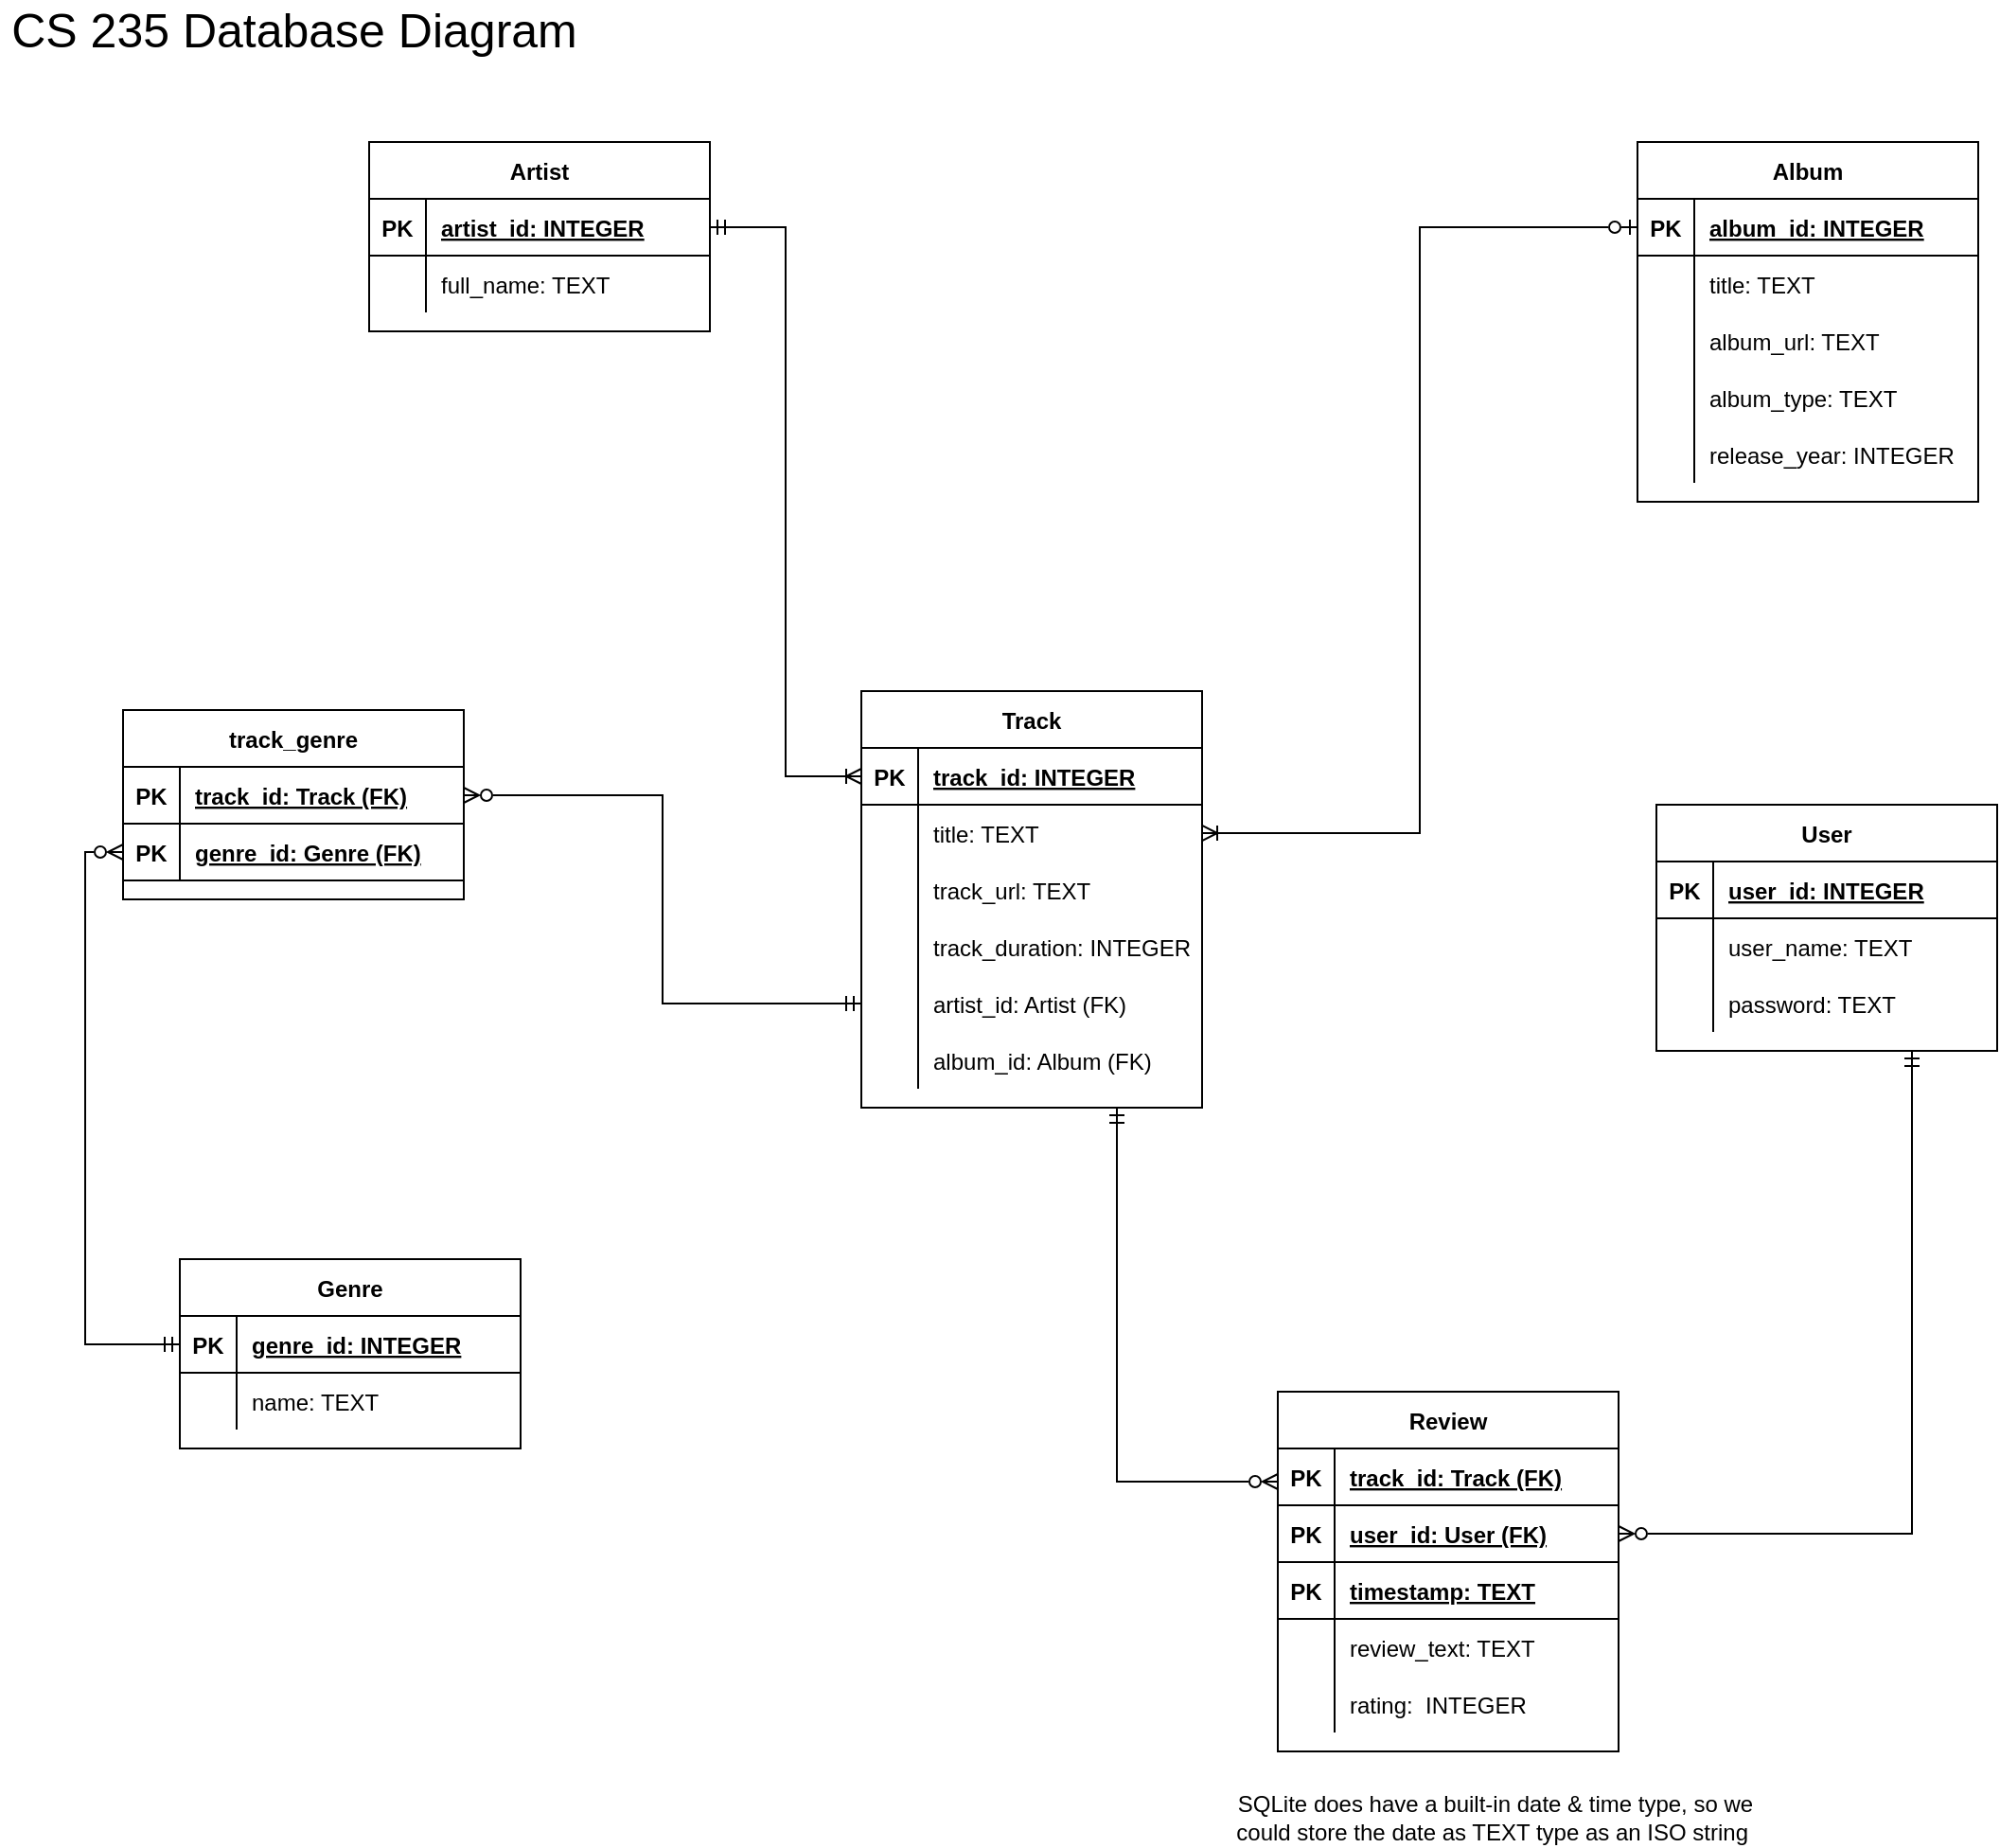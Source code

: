 <mxfile version="16.5.1" type="device"><diagram id="R2lEEEUBdFMjLlhIrx00" name="Page-1"><mxGraphModel dx="1483" dy="984" grid="1" gridSize="10" guides="1" tooltips="1" connect="1" arrows="1" fold="1" page="1" pageScale="1" pageWidth="2339" pageHeight="3300" math="0" shadow="0" extFonts="Permanent Marker^https://fonts.googleapis.com/css?family=Permanent+Marker"><root><mxCell id="0"/><mxCell id="1" parent="0"/><mxCell id="VAz7jfO57gRMBnSfNRRe-1" value="Artist" style="shape=table;startSize=30;container=1;collapsible=1;childLayout=tableLayout;fixedRows=1;rowLines=0;fontStyle=1;align=center;resizeLast=1;" vertex="1" parent="1"><mxGeometry x="980" y="330" width="180" height="100" as="geometry"/></mxCell><mxCell id="VAz7jfO57gRMBnSfNRRe-2" value="" style="shape=tableRow;horizontal=0;startSize=0;swimlaneHead=0;swimlaneBody=0;fillColor=none;collapsible=0;dropTarget=0;points=[[0,0.5],[1,0.5]];portConstraint=eastwest;top=0;left=0;right=0;bottom=1;" vertex="1" parent="VAz7jfO57gRMBnSfNRRe-1"><mxGeometry y="30" width="180" height="30" as="geometry"/></mxCell><mxCell id="VAz7jfO57gRMBnSfNRRe-3" value="PK" style="shape=partialRectangle;connectable=0;fillColor=none;top=0;left=0;bottom=0;right=0;fontStyle=1;overflow=hidden;" vertex="1" parent="VAz7jfO57gRMBnSfNRRe-2"><mxGeometry width="30" height="30" as="geometry"><mxRectangle width="30" height="30" as="alternateBounds"/></mxGeometry></mxCell><mxCell id="VAz7jfO57gRMBnSfNRRe-4" value="artist_id: INTEGER" style="shape=partialRectangle;connectable=0;fillColor=none;top=0;left=0;bottom=0;right=0;align=left;spacingLeft=6;fontStyle=5;overflow=hidden;" vertex="1" parent="VAz7jfO57gRMBnSfNRRe-2"><mxGeometry x="30" width="150" height="30" as="geometry"><mxRectangle width="150" height="30" as="alternateBounds"/></mxGeometry></mxCell><mxCell id="VAz7jfO57gRMBnSfNRRe-5" value="" style="shape=tableRow;horizontal=0;startSize=0;swimlaneHead=0;swimlaneBody=0;fillColor=none;collapsible=0;dropTarget=0;points=[[0,0.5],[1,0.5]];portConstraint=eastwest;top=0;left=0;right=0;bottom=0;" vertex="1" parent="VAz7jfO57gRMBnSfNRRe-1"><mxGeometry y="60" width="180" height="30" as="geometry"/></mxCell><mxCell id="VAz7jfO57gRMBnSfNRRe-6" value="" style="shape=partialRectangle;connectable=0;fillColor=none;top=0;left=0;bottom=0;right=0;editable=1;overflow=hidden;" vertex="1" parent="VAz7jfO57gRMBnSfNRRe-5"><mxGeometry width="30" height="30" as="geometry"><mxRectangle width="30" height="30" as="alternateBounds"/></mxGeometry></mxCell><mxCell id="VAz7jfO57gRMBnSfNRRe-7" value="full_name: TEXT" style="shape=partialRectangle;connectable=0;fillColor=none;top=0;left=0;bottom=0;right=0;align=left;spacingLeft=6;overflow=hidden;" vertex="1" parent="VAz7jfO57gRMBnSfNRRe-5"><mxGeometry x="30" width="150" height="30" as="geometry"><mxRectangle width="150" height="30" as="alternateBounds"/></mxGeometry></mxCell><mxCell id="VAz7jfO57gRMBnSfNRRe-14" value="Album" style="shape=table;startSize=30;container=1;collapsible=1;childLayout=tableLayout;fixedRows=1;rowLines=0;fontStyle=1;align=center;resizeLast=1;" vertex="1" parent="1"><mxGeometry x="1650" y="330" width="180" height="190" as="geometry"/></mxCell><mxCell id="VAz7jfO57gRMBnSfNRRe-15" value="" style="shape=tableRow;horizontal=0;startSize=0;swimlaneHead=0;swimlaneBody=0;fillColor=none;collapsible=0;dropTarget=0;points=[[0,0.5],[1,0.5]];portConstraint=eastwest;top=0;left=0;right=0;bottom=1;" vertex="1" parent="VAz7jfO57gRMBnSfNRRe-14"><mxGeometry y="30" width="180" height="30" as="geometry"/></mxCell><mxCell id="VAz7jfO57gRMBnSfNRRe-16" value="PK" style="shape=partialRectangle;connectable=0;fillColor=none;top=0;left=0;bottom=0;right=0;fontStyle=1;overflow=hidden;" vertex="1" parent="VAz7jfO57gRMBnSfNRRe-15"><mxGeometry width="30" height="30" as="geometry"><mxRectangle width="30" height="30" as="alternateBounds"/></mxGeometry></mxCell><mxCell id="VAz7jfO57gRMBnSfNRRe-17" value="album_id: INTEGER" style="shape=partialRectangle;connectable=0;fillColor=none;top=0;left=0;bottom=0;right=0;align=left;spacingLeft=6;fontStyle=5;overflow=hidden;" vertex="1" parent="VAz7jfO57gRMBnSfNRRe-15"><mxGeometry x="30" width="150" height="30" as="geometry"><mxRectangle width="150" height="30" as="alternateBounds"/></mxGeometry></mxCell><mxCell id="VAz7jfO57gRMBnSfNRRe-18" value="" style="shape=tableRow;horizontal=0;startSize=0;swimlaneHead=0;swimlaneBody=0;fillColor=none;collapsible=0;dropTarget=0;points=[[0,0.5],[1,0.5]];portConstraint=eastwest;top=0;left=0;right=0;bottom=0;" vertex="1" parent="VAz7jfO57gRMBnSfNRRe-14"><mxGeometry y="60" width="180" height="30" as="geometry"/></mxCell><mxCell id="VAz7jfO57gRMBnSfNRRe-19" value="" style="shape=partialRectangle;connectable=0;fillColor=none;top=0;left=0;bottom=0;right=0;editable=1;overflow=hidden;" vertex="1" parent="VAz7jfO57gRMBnSfNRRe-18"><mxGeometry width="30" height="30" as="geometry"><mxRectangle width="30" height="30" as="alternateBounds"/></mxGeometry></mxCell><mxCell id="VAz7jfO57gRMBnSfNRRe-20" value="title: TEXT" style="shape=partialRectangle;connectable=0;fillColor=none;top=0;left=0;bottom=0;right=0;align=left;spacingLeft=6;overflow=hidden;" vertex="1" parent="VAz7jfO57gRMBnSfNRRe-18"><mxGeometry x="30" width="150" height="30" as="geometry"><mxRectangle width="150" height="30" as="alternateBounds"/></mxGeometry></mxCell><mxCell id="VAz7jfO57gRMBnSfNRRe-21" value="" style="shape=tableRow;horizontal=0;startSize=0;swimlaneHead=0;swimlaneBody=0;fillColor=none;collapsible=0;dropTarget=0;points=[[0,0.5],[1,0.5]];portConstraint=eastwest;top=0;left=0;right=0;bottom=0;" vertex="1" parent="VAz7jfO57gRMBnSfNRRe-14"><mxGeometry y="90" width="180" height="30" as="geometry"/></mxCell><mxCell id="VAz7jfO57gRMBnSfNRRe-22" value="" style="shape=partialRectangle;connectable=0;fillColor=none;top=0;left=0;bottom=0;right=0;editable=1;overflow=hidden;" vertex="1" parent="VAz7jfO57gRMBnSfNRRe-21"><mxGeometry width="30" height="30" as="geometry"><mxRectangle width="30" height="30" as="alternateBounds"/></mxGeometry></mxCell><mxCell id="VAz7jfO57gRMBnSfNRRe-23" value="album_url: TEXT" style="shape=partialRectangle;connectable=0;fillColor=none;top=0;left=0;bottom=0;right=0;align=left;spacingLeft=6;overflow=hidden;" vertex="1" parent="VAz7jfO57gRMBnSfNRRe-21"><mxGeometry x="30" width="150" height="30" as="geometry"><mxRectangle width="150" height="30" as="alternateBounds"/></mxGeometry></mxCell><mxCell id="VAz7jfO57gRMBnSfNRRe-24" value="" style="shape=tableRow;horizontal=0;startSize=0;swimlaneHead=0;swimlaneBody=0;fillColor=none;collapsible=0;dropTarget=0;points=[[0,0.5],[1,0.5]];portConstraint=eastwest;top=0;left=0;right=0;bottom=0;" vertex="1" parent="VAz7jfO57gRMBnSfNRRe-14"><mxGeometry y="120" width="180" height="30" as="geometry"/></mxCell><mxCell id="VAz7jfO57gRMBnSfNRRe-25" value="" style="shape=partialRectangle;connectable=0;fillColor=none;top=0;left=0;bottom=0;right=0;editable=1;overflow=hidden;" vertex="1" parent="VAz7jfO57gRMBnSfNRRe-24"><mxGeometry width="30" height="30" as="geometry"><mxRectangle width="30" height="30" as="alternateBounds"/></mxGeometry></mxCell><mxCell id="VAz7jfO57gRMBnSfNRRe-26" value="album_type: TEXT" style="shape=partialRectangle;connectable=0;fillColor=none;top=0;left=0;bottom=0;right=0;align=left;spacingLeft=6;overflow=hidden;" vertex="1" parent="VAz7jfO57gRMBnSfNRRe-24"><mxGeometry x="30" width="150" height="30" as="geometry"><mxRectangle width="150" height="30" as="alternateBounds"/></mxGeometry></mxCell><mxCell id="VAz7jfO57gRMBnSfNRRe-27" value="" style="shape=tableRow;horizontal=0;startSize=0;swimlaneHead=0;swimlaneBody=0;fillColor=none;collapsible=0;dropTarget=0;points=[[0,0.5],[1,0.5]];portConstraint=eastwest;top=0;left=0;right=0;bottom=0;" vertex="1" parent="VAz7jfO57gRMBnSfNRRe-14"><mxGeometry y="150" width="180" height="30" as="geometry"/></mxCell><mxCell id="VAz7jfO57gRMBnSfNRRe-28" value="" style="shape=partialRectangle;connectable=0;fillColor=none;top=0;left=0;bottom=0;right=0;editable=1;overflow=hidden;" vertex="1" parent="VAz7jfO57gRMBnSfNRRe-27"><mxGeometry width="30" height="30" as="geometry"><mxRectangle width="30" height="30" as="alternateBounds"/></mxGeometry></mxCell><mxCell id="VAz7jfO57gRMBnSfNRRe-29" value="release_year: INTEGER" style="shape=partialRectangle;connectable=0;fillColor=none;top=0;left=0;bottom=0;right=0;align=left;spacingLeft=6;overflow=hidden;" vertex="1" parent="VAz7jfO57gRMBnSfNRRe-27"><mxGeometry x="30" width="150" height="30" as="geometry"><mxRectangle width="150" height="30" as="alternateBounds"/></mxGeometry></mxCell><mxCell id="VAz7jfO57gRMBnSfNRRe-30" value="Track" style="shape=table;startSize=30;container=1;collapsible=1;childLayout=tableLayout;fixedRows=1;rowLines=0;fontStyle=1;align=center;resizeLast=1;" vertex="1" parent="1"><mxGeometry x="1240" y="620" width="180" height="220" as="geometry"/></mxCell><mxCell id="VAz7jfO57gRMBnSfNRRe-31" value="" style="shape=tableRow;horizontal=0;startSize=0;swimlaneHead=0;swimlaneBody=0;fillColor=none;collapsible=0;dropTarget=0;points=[[0,0.5],[1,0.5]];portConstraint=eastwest;top=0;left=0;right=0;bottom=1;" vertex="1" parent="VAz7jfO57gRMBnSfNRRe-30"><mxGeometry y="30" width="180" height="30" as="geometry"/></mxCell><mxCell id="VAz7jfO57gRMBnSfNRRe-32" value="PK" style="shape=partialRectangle;connectable=0;fillColor=none;top=0;left=0;bottom=0;right=0;fontStyle=1;overflow=hidden;" vertex="1" parent="VAz7jfO57gRMBnSfNRRe-31"><mxGeometry width="30" height="30" as="geometry"><mxRectangle width="30" height="30" as="alternateBounds"/></mxGeometry></mxCell><mxCell id="VAz7jfO57gRMBnSfNRRe-33" value="track_id: INTEGER" style="shape=partialRectangle;connectable=0;fillColor=none;top=0;left=0;bottom=0;right=0;align=left;spacingLeft=6;fontStyle=5;overflow=hidden;" vertex="1" parent="VAz7jfO57gRMBnSfNRRe-31"><mxGeometry x="30" width="150" height="30" as="geometry"><mxRectangle width="150" height="30" as="alternateBounds"/></mxGeometry></mxCell><mxCell id="VAz7jfO57gRMBnSfNRRe-34" value="" style="shape=tableRow;horizontal=0;startSize=0;swimlaneHead=0;swimlaneBody=0;fillColor=none;collapsible=0;dropTarget=0;points=[[0,0.5],[1,0.5]];portConstraint=eastwest;top=0;left=0;right=0;bottom=0;" vertex="1" parent="VAz7jfO57gRMBnSfNRRe-30"><mxGeometry y="60" width="180" height="30" as="geometry"/></mxCell><mxCell id="VAz7jfO57gRMBnSfNRRe-35" value="" style="shape=partialRectangle;connectable=0;fillColor=none;top=0;left=0;bottom=0;right=0;editable=1;overflow=hidden;" vertex="1" parent="VAz7jfO57gRMBnSfNRRe-34"><mxGeometry width="30" height="30" as="geometry"><mxRectangle width="30" height="30" as="alternateBounds"/></mxGeometry></mxCell><mxCell id="VAz7jfO57gRMBnSfNRRe-36" value="title: TEXT" style="shape=partialRectangle;connectable=0;fillColor=none;top=0;left=0;bottom=0;right=0;align=left;spacingLeft=6;overflow=hidden;" vertex="1" parent="VAz7jfO57gRMBnSfNRRe-34"><mxGeometry x="30" width="150" height="30" as="geometry"><mxRectangle width="150" height="30" as="alternateBounds"/></mxGeometry></mxCell><mxCell id="VAz7jfO57gRMBnSfNRRe-37" value="" style="shape=tableRow;horizontal=0;startSize=0;swimlaneHead=0;swimlaneBody=0;fillColor=none;collapsible=0;dropTarget=0;points=[[0,0.5],[1,0.5]];portConstraint=eastwest;top=0;left=0;right=0;bottom=0;" vertex="1" parent="VAz7jfO57gRMBnSfNRRe-30"><mxGeometry y="90" width="180" height="30" as="geometry"/></mxCell><mxCell id="VAz7jfO57gRMBnSfNRRe-38" value="" style="shape=partialRectangle;connectable=0;fillColor=none;top=0;left=0;bottom=0;right=0;editable=1;overflow=hidden;" vertex="1" parent="VAz7jfO57gRMBnSfNRRe-37"><mxGeometry width="30" height="30" as="geometry"><mxRectangle width="30" height="30" as="alternateBounds"/></mxGeometry></mxCell><mxCell id="VAz7jfO57gRMBnSfNRRe-39" value="track_url: TEXT" style="shape=partialRectangle;connectable=0;fillColor=none;top=0;left=0;bottom=0;right=0;align=left;spacingLeft=6;overflow=hidden;" vertex="1" parent="VAz7jfO57gRMBnSfNRRe-37"><mxGeometry x="30" width="150" height="30" as="geometry"><mxRectangle width="150" height="30" as="alternateBounds"/></mxGeometry></mxCell><mxCell id="VAz7jfO57gRMBnSfNRRe-98" value="" style="shape=tableRow;horizontal=0;startSize=0;swimlaneHead=0;swimlaneBody=0;fillColor=none;collapsible=0;dropTarget=0;points=[[0,0.5],[1,0.5]];portConstraint=eastwest;top=0;left=0;right=0;bottom=0;" vertex="1" parent="VAz7jfO57gRMBnSfNRRe-30"><mxGeometry y="120" width="180" height="30" as="geometry"/></mxCell><mxCell id="VAz7jfO57gRMBnSfNRRe-99" value="" style="shape=partialRectangle;connectable=0;fillColor=none;top=0;left=0;bottom=0;right=0;editable=1;overflow=hidden;" vertex="1" parent="VAz7jfO57gRMBnSfNRRe-98"><mxGeometry width="30" height="30" as="geometry"><mxRectangle width="30" height="30" as="alternateBounds"/></mxGeometry></mxCell><mxCell id="VAz7jfO57gRMBnSfNRRe-100" value="track_duration: INTEGER" style="shape=partialRectangle;connectable=0;fillColor=none;top=0;left=0;bottom=0;right=0;align=left;spacingLeft=6;overflow=hidden;" vertex="1" parent="VAz7jfO57gRMBnSfNRRe-98"><mxGeometry x="30" width="150" height="30" as="geometry"><mxRectangle width="150" height="30" as="alternateBounds"/></mxGeometry></mxCell><mxCell id="VAz7jfO57gRMBnSfNRRe-91" value="" style="shape=tableRow;horizontal=0;startSize=0;swimlaneHead=0;swimlaneBody=0;fillColor=none;collapsible=0;dropTarget=0;points=[[0,0.5],[1,0.5]];portConstraint=eastwest;top=0;left=0;right=0;bottom=0;" vertex="1" parent="VAz7jfO57gRMBnSfNRRe-30"><mxGeometry y="150" width="180" height="30" as="geometry"/></mxCell><mxCell id="VAz7jfO57gRMBnSfNRRe-92" value="" style="shape=partialRectangle;connectable=0;fillColor=none;top=0;left=0;bottom=0;right=0;editable=1;overflow=hidden;" vertex="1" parent="VAz7jfO57gRMBnSfNRRe-91"><mxGeometry width="30" height="30" as="geometry"><mxRectangle width="30" height="30" as="alternateBounds"/></mxGeometry></mxCell><mxCell id="VAz7jfO57gRMBnSfNRRe-93" value="artist_id: Artist (FK)" style="shape=partialRectangle;connectable=0;fillColor=none;top=0;left=0;bottom=0;right=0;align=left;spacingLeft=6;overflow=hidden;" vertex="1" parent="VAz7jfO57gRMBnSfNRRe-91"><mxGeometry x="30" width="150" height="30" as="geometry"><mxRectangle width="150" height="30" as="alternateBounds"/></mxGeometry></mxCell><mxCell id="VAz7jfO57gRMBnSfNRRe-94" value="" style="shape=tableRow;horizontal=0;startSize=0;swimlaneHead=0;swimlaneBody=0;fillColor=none;collapsible=0;dropTarget=0;points=[[0,0.5],[1,0.5]];portConstraint=eastwest;top=0;left=0;right=0;bottom=0;" vertex="1" parent="VAz7jfO57gRMBnSfNRRe-30"><mxGeometry y="180" width="180" height="30" as="geometry"/></mxCell><mxCell id="VAz7jfO57gRMBnSfNRRe-95" value="" style="shape=partialRectangle;connectable=0;fillColor=none;top=0;left=0;bottom=0;right=0;editable=1;overflow=hidden;" vertex="1" parent="VAz7jfO57gRMBnSfNRRe-94"><mxGeometry width="30" height="30" as="geometry"><mxRectangle width="30" height="30" as="alternateBounds"/></mxGeometry></mxCell><mxCell id="VAz7jfO57gRMBnSfNRRe-96" value="album_id: Album (FK)" style="shape=partialRectangle;connectable=0;fillColor=none;top=0;left=0;bottom=0;right=0;align=left;spacingLeft=6;overflow=hidden;" vertex="1" parent="VAz7jfO57gRMBnSfNRRe-94"><mxGeometry x="30" width="150" height="30" as="geometry"><mxRectangle width="150" height="30" as="alternateBounds"/></mxGeometry></mxCell><mxCell id="VAz7jfO57gRMBnSfNRRe-45" value="User" style="shape=table;startSize=30;container=1;collapsible=1;childLayout=tableLayout;fixedRows=1;rowLines=0;fontStyle=1;align=center;resizeLast=1;" vertex="1" parent="1"><mxGeometry x="1660" y="680" width="180" height="130" as="geometry"/></mxCell><mxCell id="VAz7jfO57gRMBnSfNRRe-46" value="" style="shape=tableRow;horizontal=0;startSize=0;swimlaneHead=0;swimlaneBody=0;fillColor=none;collapsible=0;dropTarget=0;points=[[0,0.5],[1,0.5]];portConstraint=eastwest;top=0;left=0;right=0;bottom=1;" vertex="1" parent="VAz7jfO57gRMBnSfNRRe-45"><mxGeometry y="30" width="180" height="30" as="geometry"/></mxCell><mxCell id="VAz7jfO57gRMBnSfNRRe-47" value="PK" style="shape=partialRectangle;connectable=0;fillColor=none;top=0;left=0;bottom=0;right=0;fontStyle=1;overflow=hidden;" vertex="1" parent="VAz7jfO57gRMBnSfNRRe-46"><mxGeometry width="30" height="30" as="geometry"><mxRectangle width="30" height="30" as="alternateBounds"/></mxGeometry></mxCell><mxCell id="VAz7jfO57gRMBnSfNRRe-48" value="user_id: INTEGER" style="shape=partialRectangle;connectable=0;fillColor=none;top=0;left=0;bottom=0;right=0;align=left;spacingLeft=6;fontStyle=5;overflow=hidden;" vertex="1" parent="VAz7jfO57gRMBnSfNRRe-46"><mxGeometry x="30" width="150" height="30" as="geometry"><mxRectangle width="150" height="30" as="alternateBounds"/></mxGeometry></mxCell><mxCell id="VAz7jfO57gRMBnSfNRRe-49" value="" style="shape=tableRow;horizontal=0;startSize=0;swimlaneHead=0;swimlaneBody=0;fillColor=none;collapsible=0;dropTarget=0;points=[[0,0.5],[1,0.5]];portConstraint=eastwest;top=0;left=0;right=0;bottom=0;" vertex="1" parent="VAz7jfO57gRMBnSfNRRe-45"><mxGeometry y="60" width="180" height="30" as="geometry"/></mxCell><mxCell id="VAz7jfO57gRMBnSfNRRe-50" value="" style="shape=partialRectangle;connectable=0;fillColor=none;top=0;left=0;bottom=0;right=0;editable=1;overflow=hidden;" vertex="1" parent="VAz7jfO57gRMBnSfNRRe-49"><mxGeometry width="30" height="30" as="geometry"><mxRectangle width="30" height="30" as="alternateBounds"/></mxGeometry></mxCell><mxCell id="VAz7jfO57gRMBnSfNRRe-51" value="user_name: TEXT" style="shape=partialRectangle;connectable=0;fillColor=none;top=0;left=0;bottom=0;right=0;align=left;spacingLeft=6;overflow=hidden;" vertex="1" parent="VAz7jfO57gRMBnSfNRRe-49"><mxGeometry x="30" width="150" height="30" as="geometry"><mxRectangle width="150" height="30" as="alternateBounds"/></mxGeometry></mxCell><mxCell id="VAz7jfO57gRMBnSfNRRe-52" value="" style="shape=tableRow;horizontal=0;startSize=0;swimlaneHead=0;swimlaneBody=0;fillColor=none;collapsible=0;dropTarget=0;points=[[0,0.5],[1,0.5]];portConstraint=eastwest;top=0;left=0;right=0;bottom=0;" vertex="1" parent="VAz7jfO57gRMBnSfNRRe-45"><mxGeometry y="90" width="180" height="30" as="geometry"/></mxCell><mxCell id="VAz7jfO57gRMBnSfNRRe-53" value="" style="shape=partialRectangle;connectable=0;fillColor=none;top=0;left=0;bottom=0;right=0;editable=1;overflow=hidden;" vertex="1" parent="VAz7jfO57gRMBnSfNRRe-52"><mxGeometry width="30" height="30" as="geometry"><mxRectangle width="30" height="30" as="alternateBounds"/></mxGeometry></mxCell><mxCell id="VAz7jfO57gRMBnSfNRRe-54" value="password: TEXT" style="shape=partialRectangle;connectable=0;fillColor=none;top=0;left=0;bottom=0;right=0;align=left;spacingLeft=6;overflow=hidden;" vertex="1" parent="VAz7jfO57gRMBnSfNRRe-52"><mxGeometry x="30" width="150" height="30" as="geometry"><mxRectangle width="150" height="30" as="alternateBounds"/></mxGeometry></mxCell><mxCell id="VAz7jfO57gRMBnSfNRRe-102" style="edgeStyle=orthogonalEdgeStyle;rounded=0;orthogonalLoop=1;jettySize=auto;html=1;exitX=0;exitY=0.25;exitDx=0;exitDy=0;entryX=0.75;entryY=1;entryDx=0;entryDy=0;startArrow=ERzeroToMany;startFill=0;endArrow=ERmandOne;endFill=0;" edge="1" parent="1" source="VAz7jfO57gRMBnSfNRRe-59" target="VAz7jfO57gRMBnSfNRRe-30"><mxGeometry relative="1" as="geometry"/></mxCell><mxCell id="VAz7jfO57gRMBnSfNRRe-59" value="Review" style="shape=table;startSize=30;container=1;collapsible=1;childLayout=tableLayout;fixedRows=1;rowLines=0;fontStyle=1;align=center;resizeLast=1;" vertex="1" parent="1"><mxGeometry x="1460" y="990" width="180" height="190" as="geometry"/></mxCell><mxCell id="VAz7jfO57gRMBnSfNRRe-60" value="" style="shape=tableRow;horizontal=0;startSize=0;swimlaneHead=0;swimlaneBody=0;fillColor=none;collapsible=0;dropTarget=0;points=[[0,0.5],[1,0.5]];portConstraint=eastwest;top=0;left=0;right=0;bottom=1;" vertex="1" parent="VAz7jfO57gRMBnSfNRRe-59"><mxGeometry y="30" width="180" height="30" as="geometry"/></mxCell><mxCell id="VAz7jfO57gRMBnSfNRRe-61" value="PK" style="shape=partialRectangle;connectable=0;fillColor=none;top=0;left=0;bottom=0;right=0;fontStyle=1;overflow=hidden;" vertex="1" parent="VAz7jfO57gRMBnSfNRRe-60"><mxGeometry width="30" height="30" as="geometry"><mxRectangle width="30" height="30" as="alternateBounds"/></mxGeometry></mxCell><mxCell id="VAz7jfO57gRMBnSfNRRe-62" value="track_id: Track (FK)" style="shape=partialRectangle;connectable=0;fillColor=none;top=0;left=0;bottom=0;right=0;align=left;spacingLeft=6;fontStyle=5;overflow=hidden;" vertex="1" parent="VAz7jfO57gRMBnSfNRRe-60"><mxGeometry x="30" width="150" height="30" as="geometry"><mxRectangle width="150" height="30" as="alternateBounds"/></mxGeometry></mxCell><mxCell id="VAz7jfO57gRMBnSfNRRe-72" value="" style="shape=tableRow;horizontal=0;startSize=0;swimlaneHead=0;swimlaneBody=0;fillColor=none;collapsible=0;dropTarget=0;points=[[0,0.5],[1,0.5]];portConstraint=eastwest;top=0;left=0;right=0;bottom=1;" vertex="1" parent="VAz7jfO57gRMBnSfNRRe-59"><mxGeometry y="60" width="180" height="30" as="geometry"/></mxCell><mxCell id="VAz7jfO57gRMBnSfNRRe-73" value="PK" style="shape=partialRectangle;connectable=0;fillColor=none;top=0;left=0;bottom=0;right=0;fontStyle=1;overflow=hidden;" vertex="1" parent="VAz7jfO57gRMBnSfNRRe-72"><mxGeometry width="30" height="30" as="geometry"><mxRectangle width="30" height="30" as="alternateBounds"/></mxGeometry></mxCell><mxCell id="VAz7jfO57gRMBnSfNRRe-74" value="user_id: User (FK)" style="shape=partialRectangle;connectable=0;fillColor=none;top=0;left=0;bottom=0;right=0;align=left;spacingLeft=6;fontStyle=5;overflow=hidden;" vertex="1" parent="VAz7jfO57gRMBnSfNRRe-72"><mxGeometry x="30" width="150" height="30" as="geometry"><mxRectangle width="150" height="30" as="alternateBounds"/></mxGeometry></mxCell><mxCell id="VAz7jfO57gRMBnSfNRRe-125" value="" style="shape=tableRow;horizontal=0;startSize=0;swimlaneHead=0;swimlaneBody=0;fillColor=none;collapsible=0;dropTarget=0;points=[[0,0.5],[1,0.5]];portConstraint=eastwest;top=0;left=0;right=0;bottom=1;" vertex="1" parent="VAz7jfO57gRMBnSfNRRe-59"><mxGeometry y="90" width="180" height="30" as="geometry"/></mxCell><mxCell id="VAz7jfO57gRMBnSfNRRe-126" value="PK" style="shape=partialRectangle;connectable=0;fillColor=none;top=0;left=0;bottom=0;right=0;fontStyle=1;overflow=hidden;" vertex="1" parent="VAz7jfO57gRMBnSfNRRe-125"><mxGeometry width="30" height="30" as="geometry"><mxRectangle width="30" height="30" as="alternateBounds"/></mxGeometry></mxCell><mxCell id="VAz7jfO57gRMBnSfNRRe-127" value="timestamp: TEXT" style="shape=partialRectangle;connectable=0;fillColor=none;top=0;left=0;bottom=0;right=0;align=left;spacingLeft=6;fontStyle=5;overflow=hidden;" vertex="1" parent="VAz7jfO57gRMBnSfNRRe-125"><mxGeometry x="30" width="150" height="30" as="geometry"><mxRectangle width="150" height="30" as="alternateBounds"/></mxGeometry></mxCell><mxCell id="VAz7jfO57gRMBnSfNRRe-63" value="" style="shape=tableRow;horizontal=0;startSize=0;swimlaneHead=0;swimlaneBody=0;fillColor=none;collapsible=0;dropTarget=0;points=[[0,0.5],[1,0.5]];portConstraint=eastwest;top=0;left=0;right=0;bottom=0;" vertex="1" parent="VAz7jfO57gRMBnSfNRRe-59"><mxGeometry y="120" width="180" height="30" as="geometry"/></mxCell><mxCell id="VAz7jfO57gRMBnSfNRRe-64" value="" style="shape=partialRectangle;connectable=0;fillColor=none;top=0;left=0;bottom=0;right=0;editable=1;overflow=hidden;" vertex="1" parent="VAz7jfO57gRMBnSfNRRe-63"><mxGeometry width="30" height="30" as="geometry"><mxRectangle width="30" height="30" as="alternateBounds"/></mxGeometry></mxCell><mxCell id="VAz7jfO57gRMBnSfNRRe-65" value="review_text: TEXT" style="shape=partialRectangle;connectable=0;fillColor=none;top=0;left=0;bottom=0;right=0;align=left;spacingLeft=6;overflow=hidden;" vertex="1" parent="VAz7jfO57gRMBnSfNRRe-63"><mxGeometry x="30" width="150" height="30" as="geometry"><mxRectangle width="150" height="30" as="alternateBounds"/></mxGeometry></mxCell><mxCell id="VAz7jfO57gRMBnSfNRRe-66" value="" style="shape=tableRow;horizontal=0;startSize=0;swimlaneHead=0;swimlaneBody=0;fillColor=none;collapsible=0;dropTarget=0;points=[[0,0.5],[1,0.5]];portConstraint=eastwest;top=0;left=0;right=0;bottom=0;" vertex="1" parent="VAz7jfO57gRMBnSfNRRe-59"><mxGeometry y="150" width="180" height="30" as="geometry"/></mxCell><mxCell id="VAz7jfO57gRMBnSfNRRe-67" value="" style="shape=partialRectangle;connectable=0;fillColor=none;top=0;left=0;bottom=0;right=0;editable=1;overflow=hidden;" vertex="1" parent="VAz7jfO57gRMBnSfNRRe-66"><mxGeometry width="30" height="30" as="geometry"><mxRectangle width="30" height="30" as="alternateBounds"/></mxGeometry></mxCell><mxCell id="VAz7jfO57gRMBnSfNRRe-68" value="rating:  INTEGER" style="shape=partialRectangle;connectable=0;fillColor=none;top=0;left=0;bottom=0;right=0;align=left;spacingLeft=6;overflow=hidden;" vertex="1" parent="VAz7jfO57gRMBnSfNRRe-66"><mxGeometry x="30" width="150" height="30" as="geometry"><mxRectangle width="150" height="30" as="alternateBounds"/></mxGeometry></mxCell><mxCell id="VAz7jfO57gRMBnSfNRRe-78" value="Genre" style="shape=table;startSize=30;container=1;collapsible=1;childLayout=tableLayout;fixedRows=1;rowLines=0;fontStyle=1;align=center;resizeLast=1;" vertex="1" parent="1"><mxGeometry x="880" y="920" width="180" height="100" as="geometry"/></mxCell><mxCell id="VAz7jfO57gRMBnSfNRRe-79" value="" style="shape=tableRow;horizontal=0;startSize=0;swimlaneHead=0;swimlaneBody=0;fillColor=none;collapsible=0;dropTarget=0;points=[[0,0.5],[1,0.5]];portConstraint=eastwest;top=0;left=0;right=0;bottom=1;" vertex="1" parent="VAz7jfO57gRMBnSfNRRe-78"><mxGeometry y="30" width="180" height="30" as="geometry"/></mxCell><mxCell id="VAz7jfO57gRMBnSfNRRe-80" value="PK" style="shape=partialRectangle;connectable=0;fillColor=none;top=0;left=0;bottom=0;right=0;fontStyle=1;overflow=hidden;" vertex="1" parent="VAz7jfO57gRMBnSfNRRe-79"><mxGeometry width="30" height="30" as="geometry"><mxRectangle width="30" height="30" as="alternateBounds"/></mxGeometry></mxCell><mxCell id="VAz7jfO57gRMBnSfNRRe-81" value="genre_id: INTEGER" style="shape=partialRectangle;connectable=0;fillColor=none;top=0;left=0;bottom=0;right=0;align=left;spacingLeft=6;fontStyle=5;overflow=hidden;" vertex="1" parent="VAz7jfO57gRMBnSfNRRe-79"><mxGeometry x="30" width="150" height="30" as="geometry"><mxRectangle width="150" height="30" as="alternateBounds"/></mxGeometry></mxCell><mxCell id="VAz7jfO57gRMBnSfNRRe-82" value="" style="shape=tableRow;horizontal=0;startSize=0;swimlaneHead=0;swimlaneBody=0;fillColor=none;collapsible=0;dropTarget=0;points=[[0,0.5],[1,0.5]];portConstraint=eastwest;top=0;left=0;right=0;bottom=0;" vertex="1" parent="VAz7jfO57gRMBnSfNRRe-78"><mxGeometry y="60" width="180" height="30" as="geometry"/></mxCell><mxCell id="VAz7jfO57gRMBnSfNRRe-83" value="" style="shape=partialRectangle;connectable=0;fillColor=none;top=0;left=0;bottom=0;right=0;editable=1;overflow=hidden;" vertex="1" parent="VAz7jfO57gRMBnSfNRRe-82"><mxGeometry width="30" height="30" as="geometry"><mxRectangle width="30" height="30" as="alternateBounds"/></mxGeometry></mxCell><mxCell id="VAz7jfO57gRMBnSfNRRe-84" value="name: TEXT" style="shape=partialRectangle;connectable=0;fillColor=none;top=0;left=0;bottom=0;right=0;align=left;spacingLeft=6;overflow=hidden;" vertex="1" parent="VAz7jfO57gRMBnSfNRRe-82"><mxGeometry x="30" width="150" height="30" as="geometry"><mxRectangle width="150" height="30" as="alternateBounds"/></mxGeometry></mxCell><mxCell id="VAz7jfO57gRMBnSfNRRe-97" style="edgeStyle=orthogonalEdgeStyle;rounded=0;orthogonalLoop=1;jettySize=auto;html=1;exitX=0;exitY=0.5;exitDx=0;exitDy=0;entryX=1;entryY=0.5;entryDx=0;entryDy=0;endArrow=ERmandOne;endFill=0;startArrow=ERoneToMany;startFill=0;" edge="1" parent="1" source="VAz7jfO57gRMBnSfNRRe-31" target="VAz7jfO57gRMBnSfNRRe-2"><mxGeometry relative="1" as="geometry"/></mxCell><mxCell id="VAz7jfO57gRMBnSfNRRe-101" style="edgeStyle=orthogonalEdgeStyle;rounded=0;orthogonalLoop=1;jettySize=auto;html=1;exitX=1;exitY=0.5;exitDx=0;exitDy=0;entryX=0;entryY=0.5;entryDx=0;entryDy=0;startArrow=ERoneToMany;startFill=0;endArrow=ERzeroToOne;endFill=0;" edge="1" parent="1" source="VAz7jfO57gRMBnSfNRRe-34" target="VAz7jfO57gRMBnSfNRRe-15"><mxGeometry relative="1" as="geometry"/></mxCell><mxCell id="VAz7jfO57gRMBnSfNRRe-103" style="edgeStyle=orthogonalEdgeStyle;rounded=0;orthogonalLoop=1;jettySize=auto;html=1;exitX=1;exitY=0.5;exitDx=0;exitDy=0;entryX=0.75;entryY=1;entryDx=0;entryDy=0;startArrow=ERzeroToMany;startFill=0;endArrow=ERmandOne;endFill=0;" edge="1" parent="1" source="VAz7jfO57gRMBnSfNRRe-72" target="VAz7jfO57gRMBnSfNRRe-45"><mxGeometry relative="1" as="geometry"/></mxCell><mxCell id="VAz7jfO57gRMBnSfNRRe-104" value="SQLite does have a built-in date &amp;amp; time type, so we could store the date as TEXT type as an ISO string&amp;nbsp;" style="text;html=1;strokeColor=none;fillColor=none;align=center;verticalAlign=middle;whiteSpace=wrap;rounded=0;" vertex="1" parent="1"><mxGeometry x="1430" y="1200" width="290" height="30" as="geometry"/></mxCell><mxCell id="VAz7jfO57gRMBnSfNRRe-105" value="track_genre" style="shape=table;startSize=30;container=1;collapsible=1;childLayout=tableLayout;fixedRows=1;rowLines=0;fontStyle=1;align=center;resizeLast=1;" vertex="1" parent="1"><mxGeometry x="850" y="630" width="180" height="100" as="geometry"/></mxCell><mxCell id="VAz7jfO57gRMBnSfNRRe-106" value="" style="shape=tableRow;horizontal=0;startSize=0;swimlaneHead=0;swimlaneBody=0;fillColor=none;collapsible=0;dropTarget=0;points=[[0,0.5],[1,0.5]];portConstraint=eastwest;top=0;left=0;right=0;bottom=1;" vertex="1" parent="VAz7jfO57gRMBnSfNRRe-105"><mxGeometry y="30" width="180" height="30" as="geometry"/></mxCell><mxCell id="VAz7jfO57gRMBnSfNRRe-107" value="PK" style="shape=partialRectangle;connectable=0;fillColor=none;top=0;left=0;bottom=0;right=0;fontStyle=1;overflow=hidden;" vertex="1" parent="VAz7jfO57gRMBnSfNRRe-106"><mxGeometry width="30" height="30" as="geometry"><mxRectangle width="30" height="30" as="alternateBounds"/></mxGeometry></mxCell><mxCell id="VAz7jfO57gRMBnSfNRRe-108" value="track_id: Track (FK)" style="shape=partialRectangle;connectable=0;fillColor=none;top=0;left=0;bottom=0;right=0;align=left;spacingLeft=6;fontStyle=5;overflow=hidden;" vertex="1" parent="VAz7jfO57gRMBnSfNRRe-106"><mxGeometry x="30" width="150" height="30" as="geometry"><mxRectangle width="150" height="30" as="alternateBounds"/></mxGeometry></mxCell><mxCell id="VAz7jfO57gRMBnSfNRRe-118" value="" style="shape=tableRow;horizontal=0;startSize=0;swimlaneHead=0;swimlaneBody=0;fillColor=none;collapsible=0;dropTarget=0;points=[[0,0.5],[1,0.5]];portConstraint=eastwest;top=0;left=0;right=0;bottom=1;" vertex="1" parent="VAz7jfO57gRMBnSfNRRe-105"><mxGeometry y="60" width="180" height="30" as="geometry"/></mxCell><mxCell id="VAz7jfO57gRMBnSfNRRe-119" value="PK" style="shape=partialRectangle;connectable=0;fillColor=none;top=0;left=0;bottom=0;right=0;fontStyle=1;overflow=hidden;" vertex="1" parent="VAz7jfO57gRMBnSfNRRe-118"><mxGeometry width="30" height="30" as="geometry"><mxRectangle width="30" height="30" as="alternateBounds"/></mxGeometry></mxCell><mxCell id="VAz7jfO57gRMBnSfNRRe-120" value="genre_id: Genre (FK)" style="shape=partialRectangle;connectable=0;fillColor=none;top=0;left=0;bottom=0;right=0;align=left;spacingLeft=6;fontStyle=5;overflow=hidden;" vertex="1" parent="VAz7jfO57gRMBnSfNRRe-118"><mxGeometry x="30" width="150" height="30" as="geometry"><mxRectangle width="150" height="30" as="alternateBounds"/></mxGeometry></mxCell><mxCell id="VAz7jfO57gRMBnSfNRRe-121" style="edgeStyle=orthogonalEdgeStyle;rounded=0;orthogonalLoop=1;jettySize=auto;html=1;exitX=1;exitY=0.5;exitDx=0;exitDy=0;entryX=0;entryY=0.5;entryDx=0;entryDy=0;startArrow=ERzeroToMany;startFill=0;endArrow=ERmandOne;endFill=0;" edge="1" parent="1" source="VAz7jfO57gRMBnSfNRRe-106" target="VAz7jfO57gRMBnSfNRRe-91"><mxGeometry relative="1" as="geometry"/></mxCell><mxCell id="VAz7jfO57gRMBnSfNRRe-123" style="edgeStyle=orthogonalEdgeStyle;rounded=0;orthogonalLoop=1;jettySize=auto;html=1;exitX=0;exitY=0.5;exitDx=0;exitDy=0;entryX=0;entryY=0.5;entryDx=0;entryDy=0;startArrow=ERzeroToMany;startFill=0;endArrow=ERmandOne;endFill=0;" edge="1" parent="1" source="VAz7jfO57gRMBnSfNRRe-118" target="VAz7jfO57gRMBnSfNRRe-79"><mxGeometry relative="1" as="geometry"/></mxCell><mxCell id="VAz7jfO57gRMBnSfNRRe-128" value="&lt;font style=&quot;font-size: 25px&quot;&gt;CS 235 Database Diagram&lt;/font&gt;" style="text;html=1;align=center;verticalAlign=middle;resizable=0;points=[];autosize=1;strokeColor=none;fillColor=none;" vertex="1" parent="1"><mxGeometry x="785" y="260" width="310" height="20" as="geometry"/></mxCell></root></mxGraphModel></diagram></mxfile>